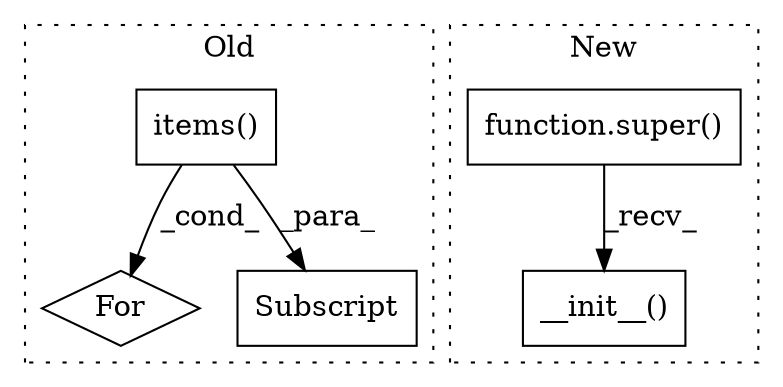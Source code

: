 digraph G {
subgraph cluster0 {
1 [label="items()" a="75" s="3335" l="25" shape="box"];
4 [label="For" a="107" s="3374,3408" l="4,18" shape="diamond"];
5 [label="Subscript" a="63" s="3638,0" l="40,0" shape="box"];
label = "Old";
style="dotted";
}
subgraph cluster1 {
2 [label="__init__()" a="75" s="3261" l="150" shape="box"];
3 [label="function.super()" a="75" s="3261" l="7" shape="box"];
label = "New";
style="dotted";
}
1 -> 4 [label="_cond_"];
1 -> 5 [label="_para_"];
3 -> 2 [label="_recv_"];
}
